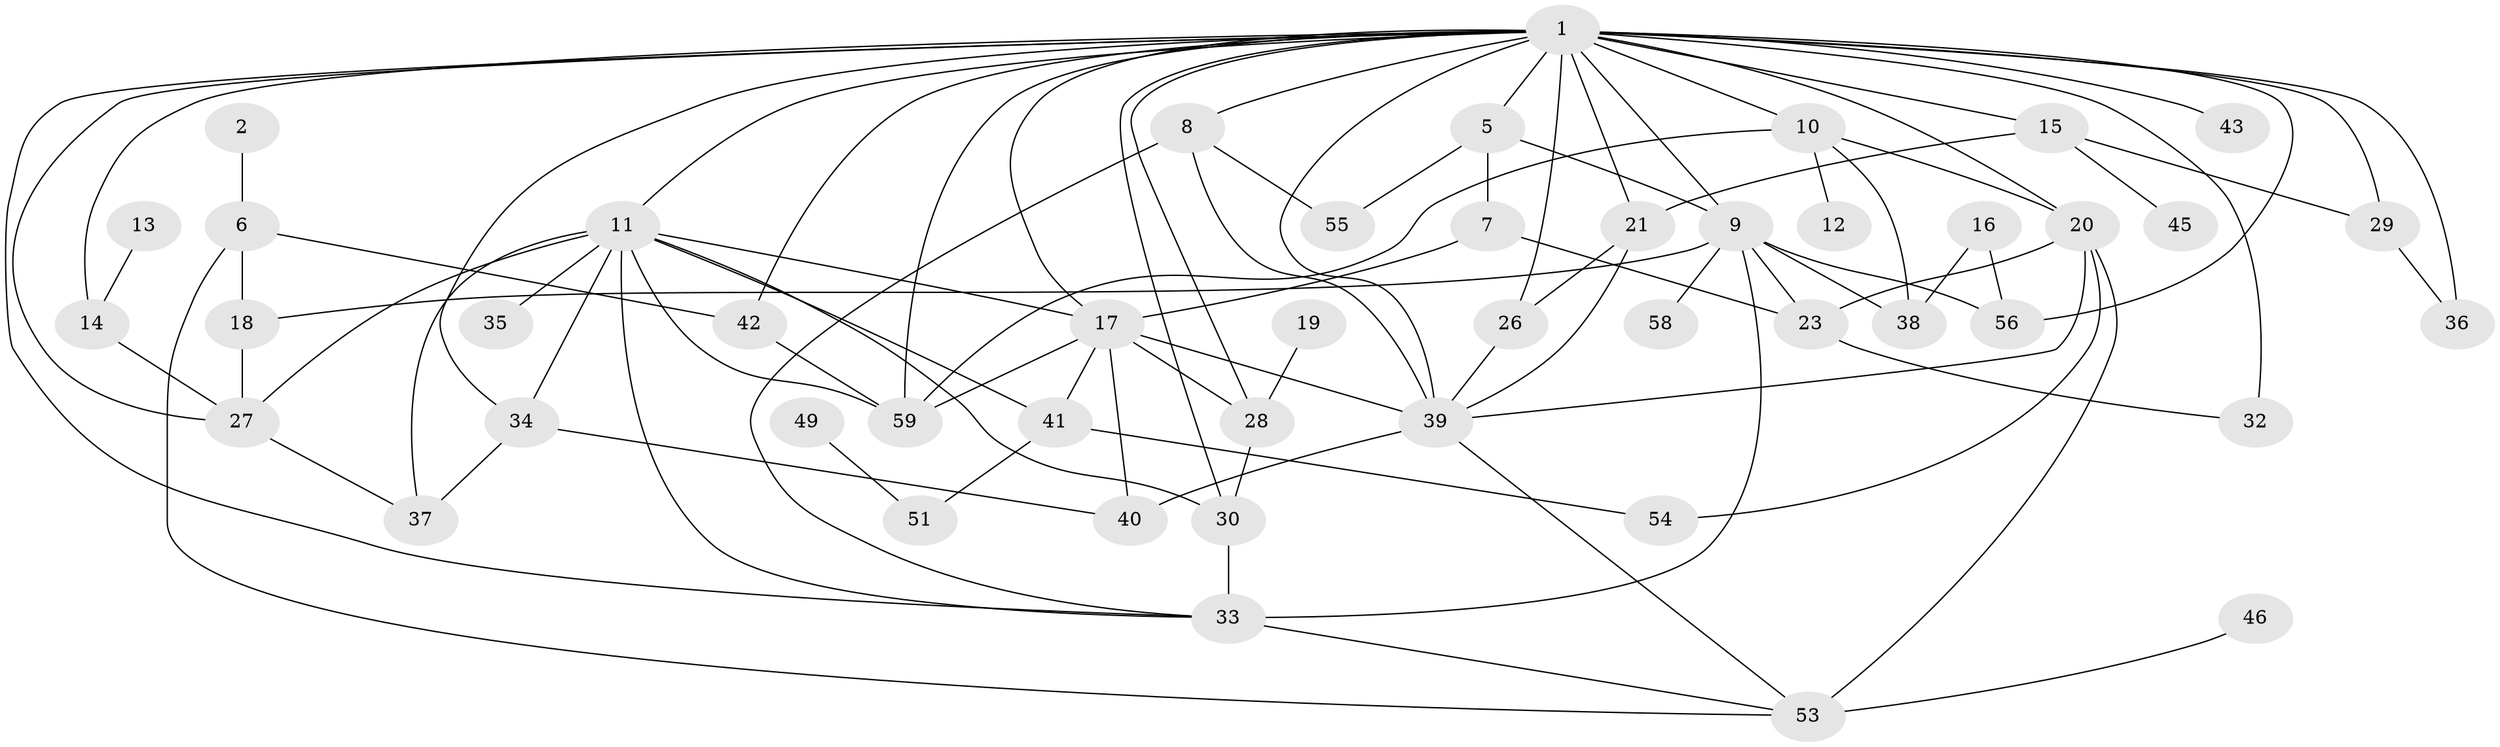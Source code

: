 // original degree distribution, {4: 0.1506849315068493, 3: 0.2671232876712329, 1: 0.17123287671232876, 0: 0.07534246575342465, 7: 0.02054794520547945, 2: 0.22602739726027396, 5: 0.07534246575342465, 6: 0.0136986301369863}
// Generated by graph-tools (version 1.1) at 2025/48/03/04/25 22:48:31]
// undirected, 47 vertices, 91 edges
graph export_dot {
  node [color=gray90,style=filled];
  1;
  2;
  5;
  6;
  7;
  8;
  9;
  10;
  11;
  12;
  13;
  14;
  15;
  16;
  17;
  18;
  19;
  20;
  21;
  23;
  26;
  27;
  28;
  29;
  30;
  32;
  33;
  34;
  35;
  36;
  37;
  38;
  39;
  40;
  41;
  42;
  43;
  45;
  46;
  49;
  51;
  53;
  54;
  55;
  56;
  58;
  59;
  1 -- 5 [weight=1.0];
  1 -- 8 [weight=1.0];
  1 -- 9 [weight=1.0];
  1 -- 10 [weight=2.0];
  1 -- 11 [weight=1.0];
  1 -- 14 [weight=1.0];
  1 -- 15 [weight=1.0];
  1 -- 17 [weight=2.0];
  1 -- 20 [weight=2.0];
  1 -- 21 [weight=2.0];
  1 -- 26 [weight=1.0];
  1 -- 27 [weight=1.0];
  1 -- 28 [weight=1.0];
  1 -- 29 [weight=1.0];
  1 -- 30 [weight=1.0];
  1 -- 32 [weight=1.0];
  1 -- 33 [weight=1.0];
  1 -- 34 [weight=1.0];
  1 -- 36 [weight=2.0];
  1 -- 39 [weight=1.0];
  1 -- 42 [weight=1.0];
  1 -- 43 [weight=1.0];
  1 -- 56 [weight=1.0];
  1 -- 59 [weight=1.0];
  2 -- 6 [weight=1.0];
  5 -- 7 [weight=1.0];
  5 -- 9 [weight=1.0];
  5 -- 55 [weight=1.0];
  6 -- 18 [weight=1.0];
  6 -- 42 [weight=1.0];
  6 -- 53 [weight=1.0];
  7 -- 17 [weight=1.0];
  7 -- 23 [weight=1.0];
  8 -- 33 [weight=1.0];
  8 -- 39 [weight=1.0];
  8 -- 55 [weight=1.0];
  9 -- 18 [weight=1.0];
  9 -- 23 [weight=2.0];
  9 -- 33 [weight=2.0];
  9 -- 38 [weight=1.0];
  9 -- 56 [weight=1.0];
  9 -- 58 [weight=1.0];
  10 -- 12 [weight=1.0];
  10 -- 20 [weight=1.0];
  10 -- 38 [weight=1.0];
  10 -- 59 [weight=1.0];
  11 -- 17 [weight=1.0];
  11 -- 27 [weight=1.0];
  11 -- 30 [weight=1.0];
  11 -- 33 [weight=1.0];
  11 -- 34 [weight=1.0];
  11 -- 35 [weight=1.0];
  11 -- 37 [weight=2.0];
  11 -- 41 [weight=1.0];
  11 -- 59 [weight=1.0];
  13 -- 14 [weight=2.0];
  14 -- 27 [weight=2.0];
  15 -- 21 [weight=1.0];
  15 -- 29 [weight=1.0];
  15 -- 45 [weight=1.0];
  16 -- 38 [weight=1.0];
  16 -- 56 [weight=1.0];
  17 -- 28 [weight=1.0];
  17 -- 39 [weight=1.0];
  17 -- 40 [weight=1.0];
  17 -- 41 [weight=1.0];
  17 -- 59 [weight=1.0];
  18 -- 27 [weight=1.0];
  19 -- 28 [weight=1.0];
  20 -- 23 [weight=1.0];
  20 -- 39 [weight=1.0];
  20 -- 53 [weight=1.0];
  20 -- 54 [weight=2.0];
  21 -- 26 [weight=1.0];
  21 -- 39 [weight=1.0];
  23 -- 32 [weight=1.0];
  26 -- 39 [weight=1.0];
  27 -- 37 [weight=1.0];
  28 -- 30 [weight=1.0];
  29 -- 36 [weight=1.0];
  30 -- 33 [weight=1.0];
  33 -- 53 [weight=1.0];
  34 -- 37 [weight=1.0];
  34 -- 40 [weight=1.0];
  39 -- 40 [weight=2.0];
  39 -- 53 [weight=1.0];
  41 -- 51 [weight=1.0];
  41 -- 54 [weight=1.0];
  42 -- 59 [weight=1.0];
  46 -- 53 [weight=2.0];
  49 -- 51 [weight=1.0];
}
